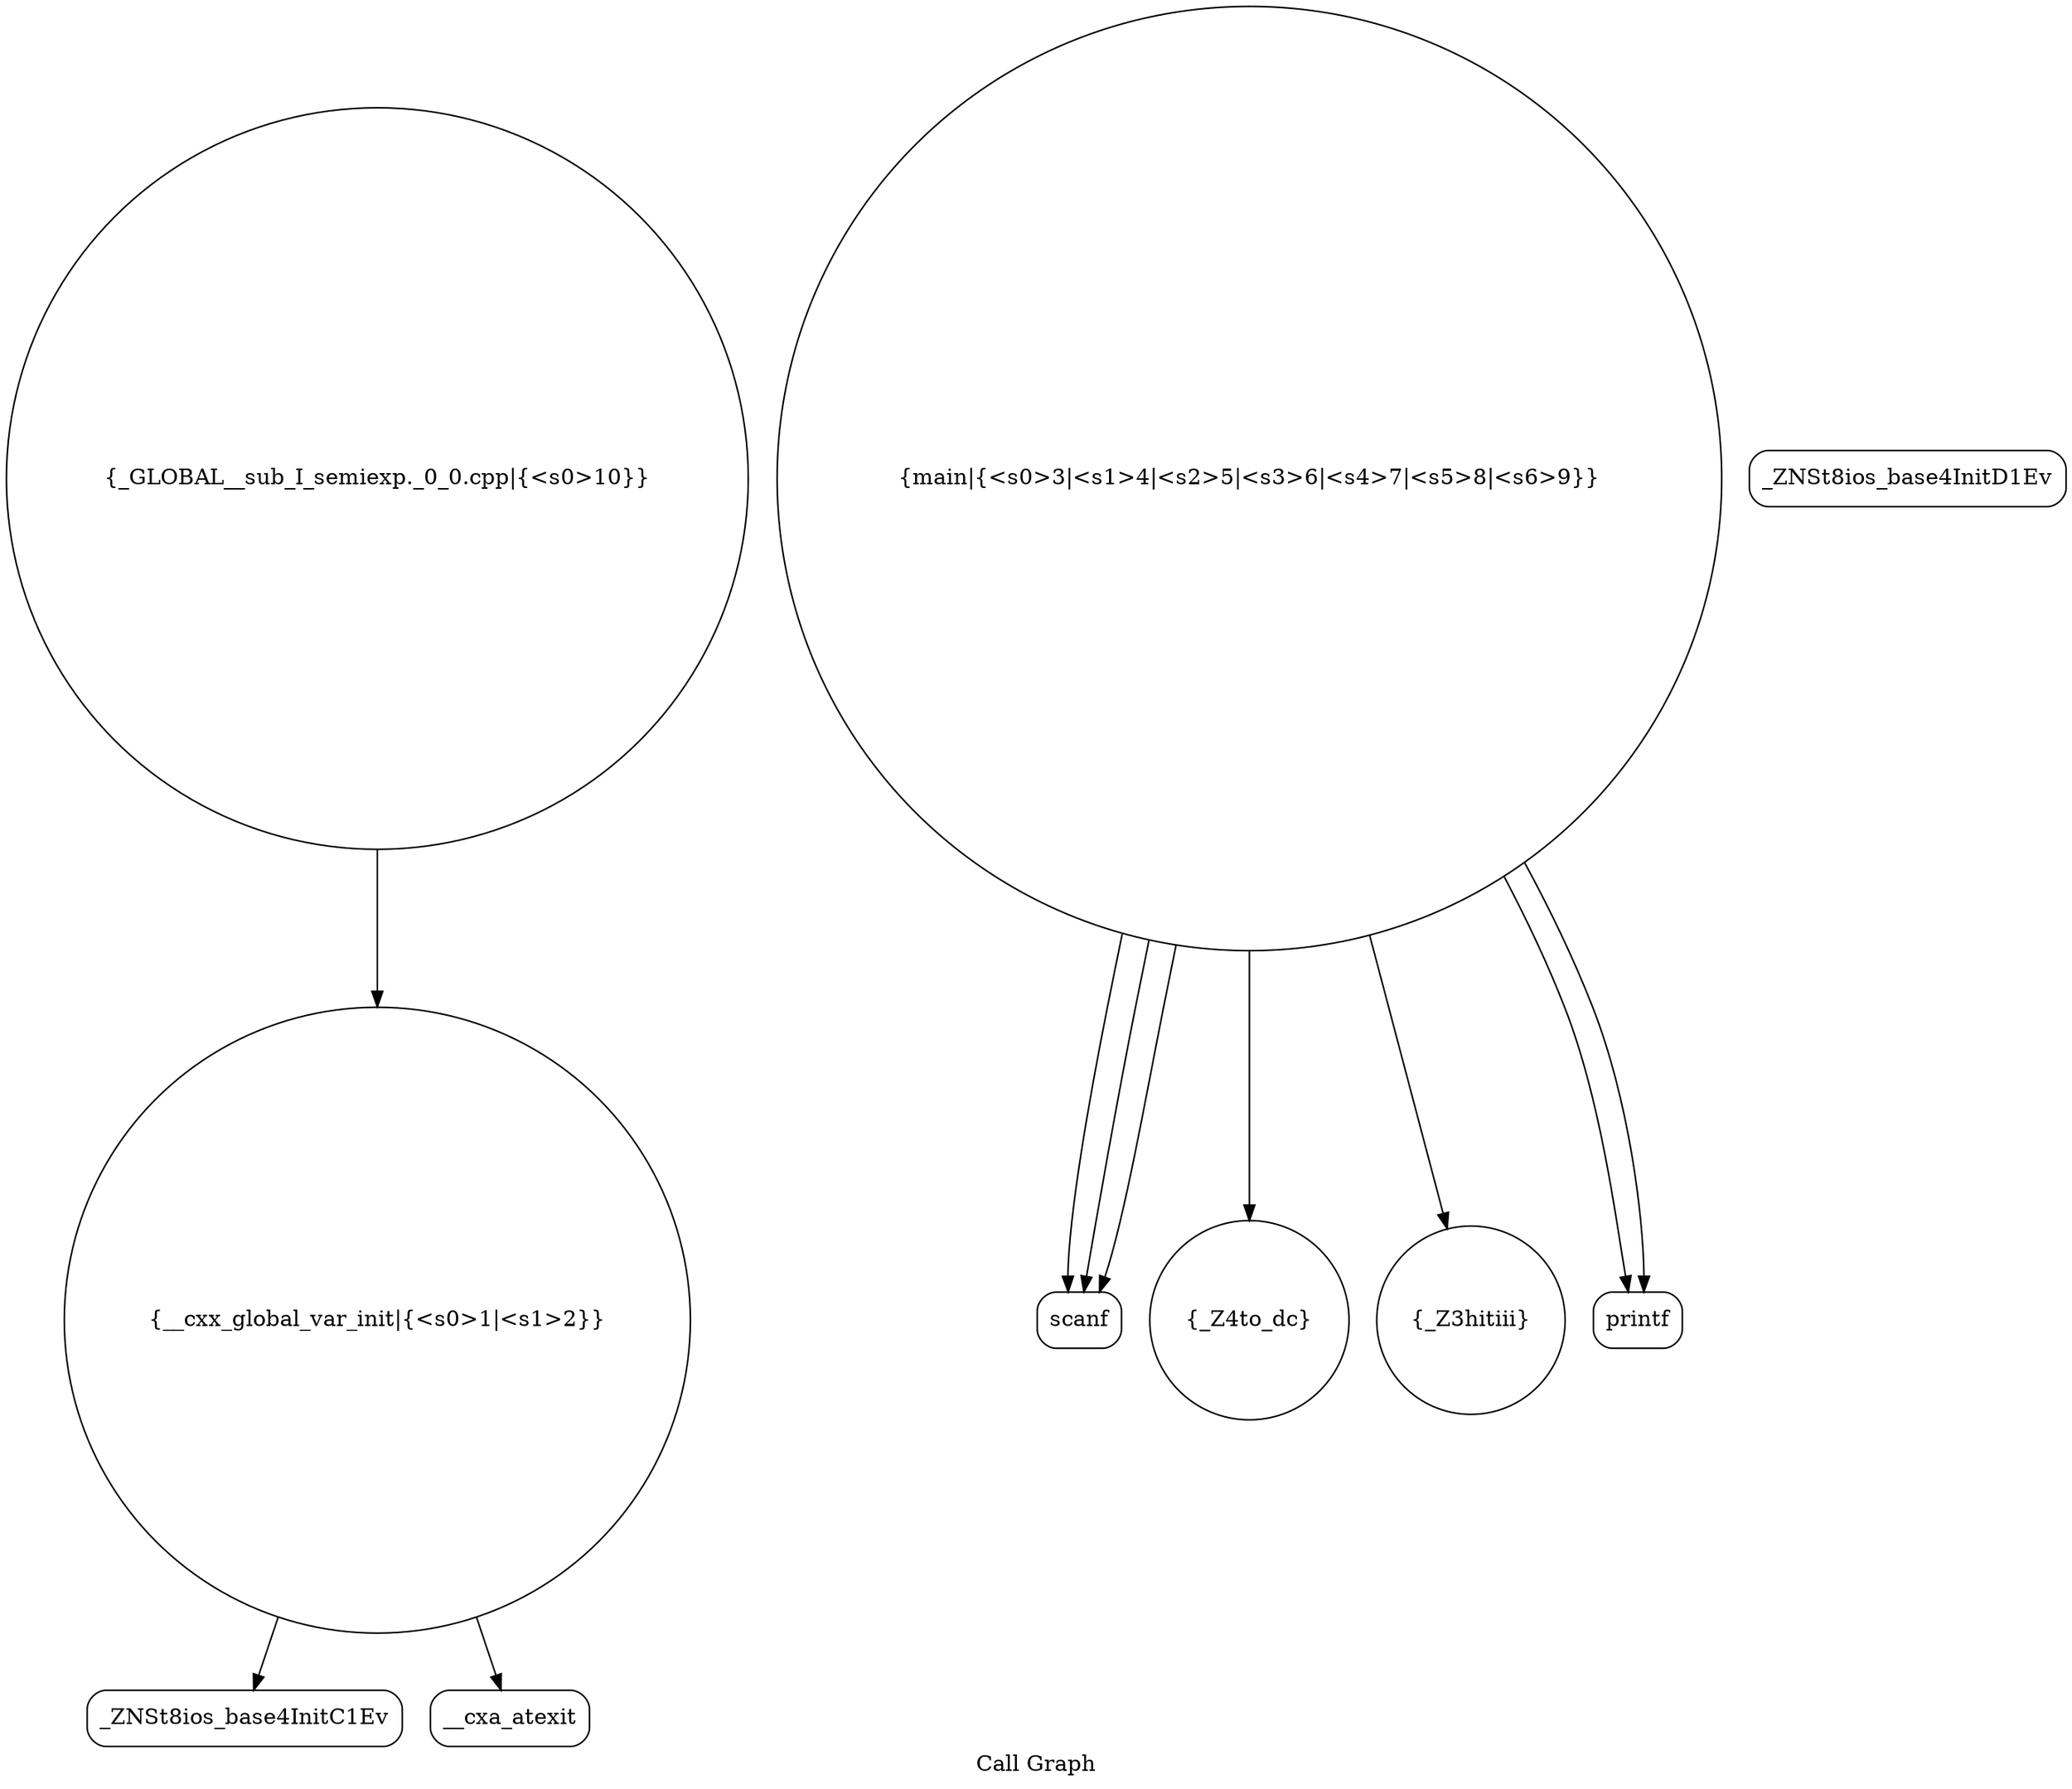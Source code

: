 digraph "Call Graph" {
	label="Call Graph";

	Node0x55c5e7ced210 [shape=record,shape=circle,label="{__cxx_global_var_init|{<s0>1|<s1>2}}"];
	Node0x55c5e7ced210:s0 -> Node0x55c5e7ced6a0[color=black];
	Node0x55c5e7ced210:s1 -> Node0x55c5e7ced7a0[color=black];
	Node0x55c5e7ced9a0 [shape=record,shape=Mrecord,label="{scanf}"];
	Node0x55c5e7ced720 [shape=record,shape=Mrecord,label="{_ZNSt8ios_base4InitD1Ev}"];
	Node0x55c5e7cedaa0 [shape=record,shape=circle,label="{_GLOBAL__sub_I_semiexp._0_0.cpp|{<s0>10}}"];
	Node0x55c5e7cedaa0:s0 -> Node0x55c5e7ced210[color=black];
	Node0x55c5e7ced820 [shape=record,shape=circle,label="{_Z4to_dc}"];
	Node0x55c5e7ced920 [shape=record,shape=circle,label="{main|{<s0>3|<s1>4|<s2>5|<s3>6|<s4>7|<s5>8|<s6>9}}"];
	Node0x55c5e7ced920:s0 -> Node0x55c5e7ced9a0[color=black];
	Node0x55c5e7ced920:s1 -> Node0x55c5e7ced9a0[color=black];
	Node0x55c5e7ced920:s2 -> Node0x55c5e7ced9a0[color=black];
	Node0x55c5e7ced920:s3 -> Node0x55c5e7ced8a0[color=black];
	Node0x55c5e7ced920:s4 -> Node0x55c5e7ced820[color=black];
	Node0x55c5e7ced920:s5 -> Node0x55c5e7ceda20[color=black];
	Node0x55c5e7ced920:s6 -> Node0x55c5e7ceda20[color=black];
	Node0x55c5e7ced6a0 [shape=record,shape=Mrecord,label="{_ZNSt8ios_base4InitC1Ev}"];
	Node0x55c5e7ceda20 [shape=record,shape=Mrecord,label="{printf}"];
	Node0x55c5e7ced7a0 [shape=record,shape=Mrecord,label="{__cxa_atexit}"];
	Node0x55c5e7ced8a0 [shape=record,shape=circle,label="{_Z3hitiii}"];
}
